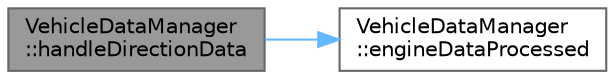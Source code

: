 digraph "VehicleDataManager::handleDirectionData"
{
 // LATEX_PDF_SIZE
  bgcolor="transparent";
  edge [fontname=Helvetica,fontsize=10,labelfontname=Helvetica,labelfontsize=10];
  node [fontname=Helvetica,fontsize=10,shape=box,height=0.2,width=0.4];
  rankdir="LR";
  Node1 [id="Node000001",label="VehicleDataManager\l::handleDirectionData",height=0.2,width=0.4,color="gray40", fillcolor="grey60", style="filled", fontcolor="black",tooltip="Handle Direction data."];
  Node1 -> Node2 [id="edge1_Node000001_Node000002",color="steelblue1",style="solid",tooltip=" "];
  Node2 [id="Node000002",label="VehicleDataManager\l::engineDataProcessed",height=0.2,width=0.4,color="grey40", fillcolor="white", style="filled",URL="$classVehicleDataManager.html#a344d0766b0033aa8041337b142a927e4",tooltip=" "];
}
